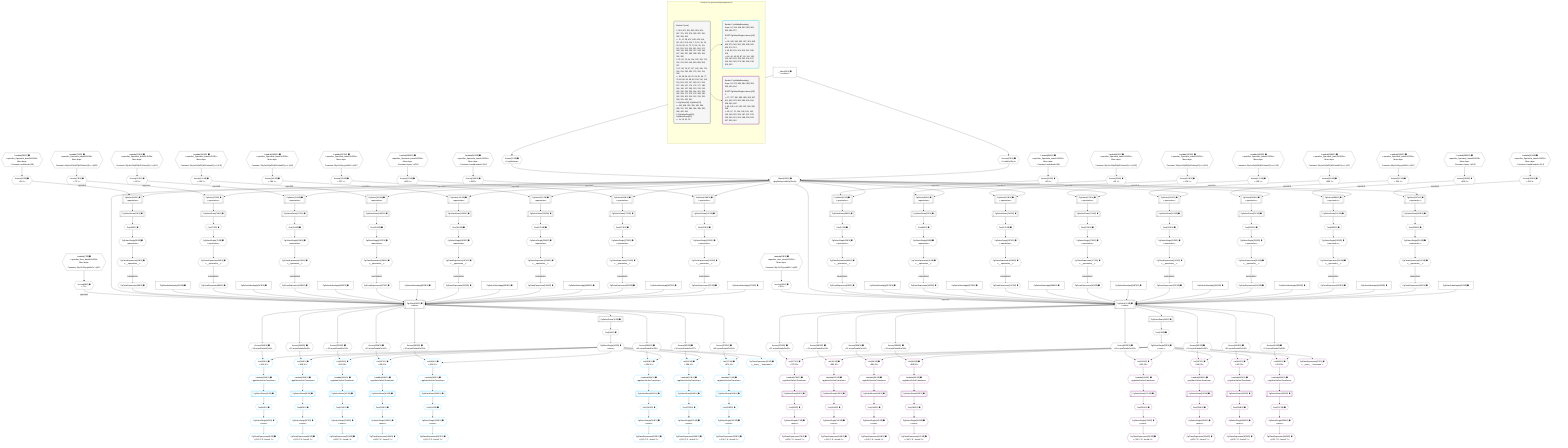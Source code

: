 %%{init: {'themeVariables': { 'fontSize': '12px'}}}%%
graph TD
    classDef path fill:#eee,stroke:#000,color:#000
    classDef plan fill:#fff,stroke-width:1px,color:#000
    classDef itemplan fill:#fff,stroke-width:2px,color:#000
    classDef unbatchedplan fill:#dff,stroke-width:1px,color:#000
    classDef sideeffectplan fill:#fcc,stroke-width:2px,color:#000
    classDef bucket fill:#f6f6f6,color:#000,stroke-width:2px,text-align:left

    subgraph "Buckets for queries/relay/computed-id"
    Bucket0("Bucket 0 (root)<br /><br />1: 343, 347, 351, 355, 359, 363, 367, 371, 375, 379, 383, 387, 391, 395, 399, 403<br />ᐳ: 11, 12, 28, 407, 408, 409, 410, 411, 412, 413, 414, 7, 8, 13, 18, 19, 29, 30, 50, 51, 72, 73, 91, 92, 111, 112, 130, 131, 150, 151, 169, 170, 189, 190, 208, 209, 227, 228, 246, 247, 266, 267, 285, 286, 305, 306, 324, 325<br />2: 32, 53, 75, 94, 114, 133, 153, 172, 192, 211, 230, 249, 269, 288, 308, 327<br />3: 37, 58, 78, 97, 117, 136, 156, 175, 195, 214, 233, 252, 272, 291, 311, 330<br />ᐳ: 36, 38, 39, 48, 57, 59, 60, 69, 77, 79, 80, 89, 96, 98, 99, 108, 116, 118, 119, 128, 135, 137, 138, 147, 155, 157, 158, 167, 174, 176, 177, 186, 194, 196, 197, 206, 213, 215, 216, 225, 232, 234, 235, 244, 251, 253, 254, 263, 271, 273, 274, 283, 290, 292, 293, 302, 310, 312, 313, 322, 329, 331, 332, 341<br />4: PgSelect[10], PgSelect[21]<br />ᐳ: 344, 348, 352, 356, 360, 364, 368, 372, 376, 380, 384, 388, 392, 396, 400, 404<br />5: PgSelectRows[15], PgSelectRows[24]<br />ᐳ: 14, 16, 23, 25"):::bucket
    Bucket1("Bucket 1 (nullableBoundary)<br />Deps: 16, 344, 348, 352, 356, 360, 364, 368, 372<br /><br />ROOT PgSelectSingleᐸusersᐳ[16]<br />1: <br />ᐳ: 26, 345, 349, 353, 357, 361, 365, 369, 373, 346, 350, 354, 358, 362, 366, 370, 374<br />2: 45, 86, 125, 164, 203, 241, 280, 319<br />ᐳ: 44, 46, 49, 85, 87, 90, 124, 126, 129, 163, 165, 168, 202, 204, 207, 240, 242, 245, 279, 281, 284, 318, 320, 323"):::bucket
    Bucket2("Bucket 2 (nullableBoundary)<br />Deps: 25, 376, 380, 384, 388, 392, 396, 400, 404<br /><br />ROOT PgSelectSingleᐸusersᐳ[25]<br />1: <br />ᐳ: 27, 377, 381, 385, 389, 393, 397, 401, 405, 378, 382, 386, 390, 394, 398, 402, 406<br />2: 66, 105, 144, 183, 222, 260, 299, 338<br />ᐳ: 65, 67, 70, 104, 106, 109, 143, 145, 148, 182, 184, 187, 221, 223, 226, 259, 261, 264, 298, 300, 303, 337, 339, 342"):::bucket
    end
    Bucket0 --> Bucket1 & Bucket2

    %% plan dependencies
    PgSelect10[["PgSelect[10∈0] ➊<br />ᐸusersᐳ"]]:::plan
    Object13{{"Object[13∈0] ➊<br />ᐸ{pgSettings,withPgClient}ᐳ"}}:::plan
    Access8{{"Access[8∈0] ➊<br />ᐸ7.1ᐳ"}}:::plan
    PgFromExpression48{{"PgFromExpression[48∈0] ➊"}}:::plan
    PgSelectInlineApply343["PgSelectInlineApply[343∈0] ➊"]:::plan
    PgFromExpression89{{"PgFromExpression[89∈0] ➊"}}:::plan
    PgSelectInlineApply347["PgSelectInlineApply[347∈0] ➊"]:::plan
    PgFromExpression128{{"PgFromExpression[128∈0] ➊"}}:::plan
    PgSelectInlineApply351["PgSelectInlineApply[351∈0] ➊"]:::plan
    PgFromExpression167{{"PgFromExpression[167∈0] ➊"}}:::plan
    PgSelectInlineApply355["PgSelectInlineApply[355∈0] ➊"]:::plan
    PgFromExpression206{{"PgFromExpression[206∈0] ➊"}}:::plan
    PgSelectInlineApply359["PgSelectInlineApply[359∈0] ➊"]:::plan
    PgFromExpression244{{"PgFromExpression[244∈0] ➊"}}:::plan
    PgSelectInlineApply363["PgSelectInlineApply[363∈0] ➊"]:::plan
    PgFromExpression283{{"PgFromExpression[283∈0] ➊"}}:::plan
    PgSelectInlineApply367["PgSelectInlineApply[367∈0] ➊"]:::plan
    PgFromExpression322{{"PgFromExpression[322∈0] ➊"}}:::plan
    PgSelectInlineApply371["PgSelectInlineApply[371∈0] ➊"]:::plan
    Access8 -->|rejectNull| PgSelect10
    Object13 & PgFromExpression48 & PgSelectInlineApply343 & PgFromExpression89 & PgSelectInlineApply347 & PgFromExpression128 & PgSelectInlineApply351 & PgFromExpression167 & PgSelectInlineApply355 & PgFromExpression206 & PgSelectInlineApply359 & PgFromExpression244 & PgSelectInlineApply363 & PgFromExpression283 & PgSelectInlineApply367 & PgFromExpression322 & PgSelectInlineApply371 --> PgSelect10
    PgSelect21[["PgSelect[21∈0] ➊<br />ᐸusersᐳ"]]:::plan
    Access19{{"Access[19∈0] ➊<br />ᐸ18.1ᐳ"}}:::plan
    PgFromExpression69{{"PgFromExpression[69∈0] ➊"}}:::plan
    PgSelectInlineApply375["PgSelectInlineApply[375∈0] ➊"]:::plan
    PgFromExpression108{{"PgFromExpression[108∈0] ➊"}}:::plan
    PgSelectInlineApply379["PgSelectInlineApply[379∈0] ➊"]:::plan
    PgFromExpression147{{"PgFromExpression[147∈0] ➊"}}:::plan
    PgSelectInlineApply383["PgSelectInlineApply[383∈0] ➊"]:::plan
    PgFromExpression186{{"PgFromExpression[186∈0] ➊"}}:::plan
    PgSelectInlineApply387["PgSelectInlineApply[387∈0] ➊"]:::plan
    PgFromExpression225{{"PgFromExpression[225∈0] ➊"}}:::plan
    PgSelectInlineApply391["PgSelectInlineApply[391∈0] ➊"]:::plan
    PgFromExpression263{{"PgFromExpression[263∈0] ➊"}}:::plan
    PgSelectInlineApply395["PgSelectInlineApply[395∈0] ➊"]:::plan
    PgFromExpression302{{"PgFromExpression[302∈0] ➊"}}:::plan
    PgSelectInlineApply399["PgSelectInlineApply[399∈0] ➊"]:::plan
    PgFromExpression341{{"PgFromExpression[341∈0] ➊"}}:::plan
    PgSelectInlineApply403["PgSelectInlineApply[403∈0] ➊"]:::plan
    Access19 -->|rejectNull| PgSelect21
    Object13 & PgFromExpression69 & PgSelectInlineApply375 & PgFromExpression108 & PgSelectInlineApply379 & PgFromExpression147 & PgSelectInlineApply383 & PgFromExpression186 & PgSelectInlineApply387 & PgFromExpression225 & PgSelectInlineApply391 & PgFromExpression263 & PgSelectInlineApply395 & PgFromExpression302 & PgSelectInlineApply399 & PgFromExpression341 & PgSelectInlineApply403 --> PgSelect21
    Access11{{"Access[11∈0] ➊<br />ᐸ2.pgSettingsᐳ"}}:::plan
    Access12{{"Access[12∈0] ➊<br />ᐸ2.withPgClientᐳ"}}:::plan
    Access11 & Access12 --> Object13
    PgSelect32[["PgSelect[32∈0] ➊<br />ᐸspectaclesᐳ"]]:::plan
    Access30{{"Access[30∈0] ➊<br />ᐸ29.1ᐳ"}}:::plan
    Access30 -->|rejectNull| PgSelect32
    Object13 --> PgSelect32
    PgSelect53[["PgSelect[53∈0] ➊<br />ᐸspectaclesᐳ"]]:::plan
    Access51{{"Access[51∈0] ➊<br />ᐸ50.1ᐳ"}}:::plan
    Access51 -->|rejectNull| PgSelect53
    Object13 --> PgSelect53
    PgSelect75[["PgSelect[75∈0] ➊<br />ᐸspectaclesᐳ"]]:::plan
    Access73{{"Access[73∈0] ➊<br />ᐸ72.1ᐳ"}}:::plan
    Access73 -->|rejectNull| PgSelect75
    Object13 --> PgSelect75
    PgSelect94[["PgSelect[94∈0] ➊<br />ᐸspectaclesᐳ"]]:::plan
    Access92{{"Access[92∈0] ➊<br />ᐸ91.1ᐳ"}}:::plan
    Access92 -->|rejectNull| PgSelect94
    Object13 --> PgSelect94
    PgSelect114[["PgSelect[114∈0] ➊<br />ᐸspectaclesᐳ"]]:::plan
    Access112{{"Access[112∈0] ➊<br />ᐸ111.1ᐳ"}}:::plan
    Access112 -->|rejectNull| PgSelect114
    Object13 --> PgSelect114
    PgSelect133[["PgSelect[133∈0] ➊<br />ᐸspectaclesᐳ"]]:::plan
    Access131{{"Access[131∈0] ➊<br />ᐸ130.1ᐳ"}}:::plan
    Access131 -->|rejectNull| PgSelect133
    Object13 --> PgSelect133
    PgSelect153[["PgSelect[153∈0] ➊<br />ᐸspectaclesᐳ"]]:::plan
    Access151{{"Access[151∈0] ➊<br />ᐸ150.1ᐳ"}}:::plan
    Access151 -->|rejectNull| PgSelect153
    Object13 --> PgSelect153
    PgSelect172[["PgSelect[172∈0] ➊<br />ᐸspectaclesᐳ"]]:::plan
    Access170{{"Access[170∈0] ➊<br />ᐸ169.1ᐳ"}}:::plan
    Access170 -->|rejectNull| PgSelect172
    Object13 --> PgSelect172
    PgSelect192[["PgSelect[192∈0] ➊<br />ᐸspectaclesᐳ"]]:::plan
    Access190{{"Access[190∈0] ➊<br />ᐸ189.1ᐳ"}}:::plan
    Access190 -->|rejectNull| PgSelect192
    Object13 --> PgSelect192
    PgSelect211[["PgSelect[211∈0] ➊<br />ᐸspectaclesᐳ"]]:::plan
    Access209{{"Access[209∈0] ➊<br />ᐸ208.1ᐳ"}}:::plan
    Access209 -->|rejectNull| PgSelect211
    Object13 --> PgSelect211
    PgSelect230[["PgSelect[230∈0] ➊<br />ᐸspectaclesᐳ"]]:::plan
    Access228{{"Access[228∈0] ➊<br />ᐸ227.1ᐳ"}}:::plan
    Access228 -->|rejectNull| PgSelect230
    Object13 --> PgSelect230
    PgSelect249[["PgSelect[249∈0] ➊<br />ᐸspectaclesᐳ"]]:::plan
    Access247{{"Access[247∈0] ➊<br />ᐸ246.1ᐳ"}}:::plan
    Access247 -->|rejectNull| PgSelect249
    Object13 --> PgSelect249
    PgSelect269[["PgSelect[269∈0] ➊<br />ᐸspectaclesᐳ"]]:::plan
    Access267{{"Access[267∈0] ➊<br />ᐸ266.1ᐳ"}}:::plan
    Access267 -->|rejectNull| PgSelect269
    Object13 --> PgSelect269
    PgSelect288[["PgSelect[288∈0] ➊<br />ᐸspectaclesᐳ"]]:::plan
    Access286{{"Access[286∈0] ➊<br />ᐸ285.1ᐳ"}}:::plan
    Access286 -->|rejectNull| PgSelect288
    Object13 --> PgSelect288
    PgSelect308[["PgSelect[308∈0] ➊<br />ᐸspectaclesᐳ"]]:::plan
    Access306{{"Access[306∈0] ➊<br />ᐸ305.1ᐳ"}}:::plan
    Access306 -->|rejectNull| PgSelect308
    Object13 --> PgSelect308
    PgSelect327[["PgSelect[327∈0] ➊<br />ᐸspectaclesᐳ"]]:::plan
    Access325{{"Access[325∈0] ➊<br />ᐸ324.1ᐳ"}}:::plan
    Access325 -->|rejectNull| PgSelect327
    Object13 --> PgSelect327
    Lambda7{{"Lambda[7∈0] ➊<br />ᐸspecifier_User_base64JSONᐳ<br />More deps:<br />- Constantᐸ'WyJ1c2VycyIsMV0='ᐳ[407]"}}:::plan
    Lambda7 --> Access8
    __Value2["__Value[2∈0] ➊<br />ᐸcontextᐳ"]:::plan
    __Value2 --> Access11
    __Value2 --> Access12
    First14{{"First[14∈0] ➊"}}:::plan
    PgSelectRows15[["PgSelectRows[15∈0] ➊"]]:::plan
    PgSelectRows15 --> First14
    PgSelect10 --> PgSelectRows15
    PgSelectSingle16{{"PgSelectSingle[16∈0] ➊<br />ᐸusersᐳ"}}:::plan
    First14 --> PgSelectSingle16
    Lambda18{{"Lambda[18∈0] ➊<br />ᐸspecifier_User_base64JSONᐳ<br />More deps:<br />- Constantᐸ'WyJ1c2VycyIsMl0='ᐳ[408]"}}:::plan
    Lambda18 --> Access19
    First23{{"First[23∈0] ➊"}}:::plan
    PgSelectRows24[["PgSelectRows[24∈0] ➊"]]:::plan
    PgSelectRows24 --> First23
    PgSelect21 --> PgSelectRows24
    PgSelectSingle25{{"PgSelectSingle[25∈0] ➊<br />ᐸusersᐳ"}}:::plan
    First23 --> PgSelectSingle25
    Lambda29{{"Lambda[29∈0] ➊<br />ᐸspecifier_Spectacle_base64JSONᐳ<br />More deps:<br />- Constantᐸundefinedᐳ[28]"}}:::plan
    Lambda29 --> Access30
    First36{{"First[36∈0] ➊"}}:::plan
    PgSelectRows37[["PgSelectRows[37∈0] ➊"]]:::plan
    PgSelectRows37 --> First36
    PgSelect32 --> PgSelectRows37
    PgSelectSingle38{{"PgSelectSingle[38∈0] ➊<br />ᐸspectaclesᐳ"}}:::plan
    First36 --> PgSelectSingle38
    PgClassExpression39{{"PgClassExpression[39∈0] ➊<br />ᐸ__spectacles__ᐳ"}}:::plan
    PgSelectSingle38 --> PgClassExpression39
    PgClassExpression39 -->|trapInhibited| PgFromExpression48
    Lambda50{{"Lambda[50∈0] ➊<br />ᐸspecifier_Spectacle_base64JSONᐳ<br />More deps:<br />- Constantᐸundefinedᐳ[28]"}}:::plan
    Lambda50 --> Access51
    First57{{"First[57∈0] ➊"}}:::plan
    PgSelectRows58[["PgSelectRows[58∈0] ➊"]]:::plan
    PgSelectRows58 --> First57
    PgSelect53 --> PgSelectRows58
    PgSelectSingle59{{"PgSelectSingle[59∈0] ➊<br />ᐸspectaclesᐳ"}}:::plan
    First57 --> PgSelectSingle59
    PgClassExpression60{{"PgClassExpression[60∈0] ➊<br />ᐸ__spectacles__ᐳ"}}:::plan
    PgSelectSingle59 --> PgClassExpression60
    PgClassExpression60 -->|trapInhibited| PgFromExpression69
    Lambda72{{"Lambda[72∈0] ➊<br />ᐸspecifier_Spectacle_base64JSONᐳ<br />More deps:<br />- Constantᐸ'WyJzcGVjdGFjbGVzIiwxXQ=='ᐳ[409]"}}:::plan
    Lambda72 --> Access73
    First77{{"First[77∈0] ➊"}}:::plan
    PgSelectRows78[["PgSelectRows[78∈0] ➊"]]:::plan
    PgSelectRows78 --> First77
    PgSelect75 --> PgSelectRows78
    PgSelectSingle79{{"PgSelectSingle[79∈0] ➊<br />ᐸspectaclesᐳ"}}:::plan
    First77 --> PgSelectSingle79
    PgClassExpression80{{"PgClassExpression[80∈0] ➊<br />ᐸ__spectacles__ᐳ"}}:::plan
    PgSelectSingle79 --> PgClassExpression80
    PgClassExpression80 -->|trapInhibited| PgFromExpression89
    Lambda91{{"Lambda[91∈0] ➊<br />ᐸspecifier_Spectacle_base64JSONᐳ<br />More deps:<br />- Constantᐸ'WyJzcGVjdGFjbGVzIiwxXQ=='ᐳ[409]"}}:::plan
    Lambda91 --> Access92
    First96{{"First[96∈0] ➊"}}:::plan
    PgSelectRows97[["PgSelectRows[97∈0] ➊"]]:::plan
    PgSelectRows97 --> First96
    PgSelect94 --> PgSelectRows97
    PgSelectSingle98{{"PgSelectSingle[98∈0] ➊<br />ᐸspectaclesᐳ"}}:::plan
    First96 --> PgSelectSingle98
    PgClassExpression99{{"PgClassExpression[99∈0] ➊<br />ᐸ__spectacles__ᐳ"}}:::plan
    PgSelectSingle98 --> PgClassExpression99
    PgClassExpression99 -->|trapInhibited| PgFromExpression108
    Lambda111{{"Lambda[111∈0] ➊<br />ᐸspecifier_Spectacle_base64JSONᐳ<br />More deps:<br />- Constantᐸ'WyJzcGVjdGFjbGVzIiwyXQ=='ᐳ[410]"}}:::plan
    Lambda111 --> Access112
    First116{{"First[116∈0] ➊"}}:::plan
    PgSelectRows117[["PgSelectRows[117∈0] ➊"]]:::plan
    PgSelectRows117 --> First116
    PgSelect114 --> PgSelectRows117
    PgSelectSingle118{{"PgSelectSingle[118∈0] ➊<br />ᐸspectaclesᐳ"}}:::plan
    First116 --> PgSelectSingle118
    PgClassExpression119{{"PgClassExpression[119∈0] ➊<br />ᐸ__spectacles__ᐳ"}}:::plan
    PgSelectSingle118 --> PgClassExpression119
    PgClassExpression119 -->|trapInhibited| PgFromExpression128
    Lambda130{{"Lambda[130∈0] ➊<br />ᐸspecifier_Spectacle_base64JSONᐳ<br />More deps:<br />- Constantᐸ'WyJzcGVjdGFjbGVzIiwyXQ=='ᐳ[410]"}}:::plan
    Lambda130 --> Access131
    First135{{"First[135∈0] ➊"}}:::plan
    PgSelectRows136[["PgSelectRows[136∈0] ➊"]]:::plan
    PgSelectRows136 --> First135
    PgSelect133 --> PgSelectRows136
    PgSelectSingle137{{"PgSelectSingle[137∈0] ➊<br />ᐸspectaclesᐳ"}}:::plan
    First135 --> PgSelectSingle137
    PgClassExpression138{{"PgClassExpression[138∈0] ➊<br />ᐸ__spectacles__ᐳ"}}:::plan
    PgSelectSingle137 --> PgClassExpression138
    PgClassExpression138 -->|trapInhibited| PgFromExpression147
    Lambda150{{"Lambda[150∈0] ➊<br />ᐸspecifier_Spectacle_base64JSONᐳ<br />More deps:<br />- Constantᐸ'WyJzcGVjdGFjbGVzIiwzXQ=='ᐳ[411]"}}:::plan
    Lambda150 --> Access151
    First155{{"First[155∈0] ➊"}}:::plan
    PgSelectRows156[["PgSelectRows[156∈0] ➊"]]:::plan
    PgSelectRows156 --> First155
    PgSelect153 --> PgSelectRows156
    PgSelectSingle157{{"PgSelectSingle[157∈0] ➊<br />ᐸspectaclesᐳ"}}:::plan
    First155 --> PgSelectSingle157
    PgClassExpression158{{"PgClassExpression[158∈0] ➊<br />ᐸ__spectacles__ᐳ"}}:::plan
    PgSelectSingle157 --> PgClassExpression158
    PgClassExpression158 -->|trapInhibited| PgFromExpression167
    Lambda169{{"Lambda[169∈0] ➊<br />ᐸspecifier_Spectacle_base64JSONᐳ<br />More deps:<br />- Constantᐸ'WyJzcGVjdGFjbGVzIiwzXQ=='ᐳ[411]"}}:::plan
    Lambda169 --> Access170
    First174{{"First[174∈0] ➊"}}:::plan
    PgSelectRows175[["PgSelectRows[175∈0] ➊"]]:::plan
    PgSelectRows175 --> First174
    PgSelect172 --> PgSelectRows175
    PgSelectSingle176{{"PgSelectSingle[176∈0] ➊<br />ᐸspectaclesᐳ"}}:::plan
    First174 --> PgSelectSingle176
    PgClassExpression177{{"PgClassExpression[177∈0] ➊<br />ᐸ__spectacles__ᐳ"}}:::plan
    PgSelectSingle176 --> PgClassExpression177
    PgClassExpression177 -->|trapInhibited| PgFromExpression186
    Lambda189{{"Lambda[189∈0] ➊<br />ᐸspecifier_Spectacle_base64JSONᐳ<br />More deps:<br />- Constantᐸ'WyJzcGVjdGFjbGVzIiw0XQ=='ᐳ[412]"}}:::plan
    Lambda189 --> Access190
    First194{{"First[194∈0] ➊"}}:::plan
    PgSelectRows195[["PgSelectRows[195∈0] ➊"]]:::plan
    PgSelectRows195 --> First194
    PgSelect192 --> PgSelectRows195
    PgSelectSingle196{{"PgSelectSingle[196∈0] ➊<br />ᐸspectaclesᐳ"}}:::plan
    First194 --> PgSelectSingle196
    PgClassExpression197{{"PgClassExpression[197∈0] ➊<br />ᐸ__spectacles__ᐳ"}}:::plan
    PgSelectSingle196 --> PgClassExpression197
    PgClassExpression197 -->|trapInhibited| PgFromExpression206
    Lambda208{{"Lambda[208∈0] ➊<br />ᐸspecifier_Spectacle_base64JSONᐳ<br />More deps:<br />- Constantᐸ'WyJzcGVjdGFjbGVzIiw0XQ=='ᐳ[412]"}}:::plan
    Lambda208 --> Access209
    First213{{"First[213∈0] ➊"}}:::plan
    PgSelectRows214[["PgSelectRows[214∈0] ➊"]]:::plan
    PgSelectRows214 --> First213
    PgSelect211 --> PgSelectRows214
    PgSelectSingle215{{"PgSelectSingle[215∈0] ➊<br />ᐸspectaclesᐳ"}}:::plan
    First213 --> PgSelectSingle215
    PgClassExpression216{{"PgClassExpression[216∈0] ➊<br />ᐸ__spectacles__ᐳ"}}:::plan
    PgSelectSingle215 --> PgClassExpression216
    PgClassExpression216 -->|trapInhibited| PgFromExpression225
    Lambda227{{"Lambda[227∈0] ➊<br />ᐸspecifier_Spectacle_base64JSONᐳ<br />More deps:<br />- Constantᐸ'WyJ1c2VycyIsMV0='ᐳ[407]"}}:::plan
    Lambda227 --> Access228
    First232{{"First[232∈0] ➊"}}:::plan
    PgSelectRows233[["PgSelectRows[233∈0] ➊"]]:::plan
    PgSelectRows233 --> First232
    PgSelect230 --> PgSelectRows233
    PgSelectSingle234{{"PgSelectSingle[234∈0] ➊<br />ᐸspectaclesᐳ"}}:::plan
    First232 --> PgSelectSingle234
    PgClassExpression235{{"PgClassExpression[235∈0] ➊<br />ᐸ__spectacles__ᐳ"}}:::plan
    PgSelectSingle234 --> PgClassExpression235
    PgClassExpression235 -->|trapInhibited| PgFromExpression244
    Lambda246{{"Lambda[246∈0] ➊<br />ᐸspecifier_Spectacle_base64JSONᐳ<br />More deps:<br />- Constantᐸ'WyJ1c2VycyIsMV0='ᐳ[407]"}}:::plan
    Lambda246 --> Access247
    First251{{"First[251∈0] ➊"}}:::plan
    PgSelectRows252[["PgSelectRows[252∈0] ➊"]]:::plan
    PgSelectRows252 --> First251
    PgSelect249 --> PgSelectRows252
    PgSelectSingle253{{"PgSelectSingle[253∈0] ➊<br />ᐸspectaclesᐳ"}}:::plan
    First251 --> PgSelectSingle253
    PgClassExpression254{{"PgClassExpression[254∈0] ➊<br />ᐸ__spectacles__ᐳ"}}:::plan
    PgSelectSingle253 --> PgClassExpression254
    PgClassExpression254 -->|trapInhibited| PgFromExpression263
    Lambda266{{"Lambda[266∈0] ➊<br />ᐸspecifier_Spectacle_base64JSONᐳ<br />More deps:<br />- Constantᐸ'query'ᐳ[413]"}}:::plan
    Lambda266 --> Access267
    First271{{"First[271∈0] ➊"}}:::plan
    PgSelectRows272[["PgSelectRows[272∈0] ➊"]]:::plan
    PgSelectRows272 --> First271
    PgSelect269 --> PgSelectRows272
    PgSelectSingle273{{"PgSelectSingle[273∈0] ➊<br />ᐸspectaclesᐳ"}}:::plan
    First271 --> PgSelectSingle273
    PgClassExpression274{{"PgClassExpression[274∈0] ➊<br />ᐸ__spectacles__ᐳ"}}:::plan
    PgSelectSingle273 --> PgClassExpression274
    PgClassExpression274 -->|trapInhibited| PgFromExpression283
    Lambda285{{"Lambda[285∈0] ➊<br />ᐸspecifier_Spectacle_base64JSONᐳ<br />More deps:<br />- Constantᐸ'query'ᐳ[413]"}}:::plan
    Lambda285 --> Access286
    First290{{"First[290∈0] ➊"}}:::plan
    PgSelectRows291[["PgSelectRows[291∈0] ➊"]]:::plan
    PgSelectRows291 --> First290
    PgSelect288 --> PgSelectRows291
    PgSelectSingle292{{"PgSelectSingle[292∈0] ➊<br />ᐸspectaclesᐳ"}}:::plan
    First290 --> PgSelectSingle292
    PgClassExpression293{{"PgClassExpression[293∈0] ➊<br />ᐸ__spectacles__ᐳ"}}:::plan
    PgSelectSingle292 --> PgClassExpression293
    PgClassExpression293 -->|trapInhibited| PgFromExpression302
    Lambda305{{"Lambda[305∈0] ➊<br />ᐸspecifier_Spectacle_base64JSONᐳ<br />More deps:<br />- Constantᐸ'invalidnodeid'ᐳ[414]"}}:::plan
    Lambda305 --> Access306
    First310{{"First[310∈0] ➊"}}:::plan
    PgSelectRows311[["PgSelectRows[311∈0] ➊"]]:::plan
    PgSelectRows311 --> First310
    PgSelect308 --> PgSelectRows311
    PgSelectSingle312{{"PgSelectSingle[312∈0] ➊<br />ᐸspectaclesᐳ"}}:::plan
    First310 --> PgSelectSingle312
    PgClassExpression313{{"PgClassExpression[313∈0] ➊<br />ᐸ__spectacles__ᐳ"}}:::plan
    PgSelectSingle312 --> PgClassExpression313
    PgClassExpression313 -->|trapInhibited| PgFromExpression322
    Lambda324{{"Lambda[324∈0] ➊<br />ᐸspecifier_Spectacle_base64JSONᐳ<br />More deps:<br />- Constantᐸ'invalidnodeid'ᐳ[414]"}}:::plan
    Lambda324 --> Access325
    First329{{"First[329∈0] ➊"}}:::plan
    PgSelectRows330[["PgSelectRows[330∈0] ➊"]]:::plan
    PgSelectRows330 --> First329
    PgSelect327 --> PgSelectRows330
    PgSelectSingle331{{"PgSelectSingle[331∈0] ➊<br />ᐸspectaclesᐳ"}}:::plan
    First329 --> PgSelectSingle331
    PgClassExpression332{{"PgClassExpression[332∈0] ➊<br />ᐸ__spectacles__ᐳ"}}:::plan
    PgSelectSingle331 --> PgClassExpression332
    PgClassExpression332 -->|trapInhibited| PgFromExpression341
    Access344{{"Access[344∈0] ➊<br />ᐸ10.m.joinDetailsFor42ᐳ"}}:::plan
    PgSelect10 --> Access344
    Access348{{"Access[348∈0] ➊<br />ᐸ10.m.joinDetailsFor83ᐳ"}}:::plan
    PgSelect10 --> Access348
    Access352{{"Access[352∈0] ➊<br />ᐸ10.m.joinDetailsFor122ᐳ"}}:::plan
    PgSelect10 --> Access352
    Access356{{"Access[356∈0] ➊<br />ᐸ10.m.joinDetailsFor161ᐳ"}}:::plan
    PgSelect10 --> Access356
    Access360{{"Access[360∈0] ➊<br />ᐸ10.m.joinDetailsFor200ᐳ"}}:::plan
    PgSelect10 --> Access360
    Access364{{"Access[364∈0] ➊<br />ᐸ10.m.joinDetailsFor238ᐳ"}}:::plan
    PgSelect10 --> Access364
    Access368{{"Access[368∈0] ➊<br />ᐸ10.m.joinDetailsFor277ᐳ"}}:::plan
    PgSelect10 --> Access368
    Access372{{"Access[372∈0] ➊<br />ᐸ10.m.joinDetailsFor316ᐳ"}}:::plan
    PgSelect10 --> Access372
    Access376{{"Access[376∈0] ➊<br />ᐸ21.m.joinDetailsFor63ᐳ"}}:::plan
    PgSelect21 --> Access376
    Access380{{"Access[380∈0] ➊<br />ᐸ21.m.joinDetailsFor102ᐳ"}}:::plan
    PgSelect21 --> Access380
    Access384{{"Access[384∈0] ➊<br />ᐸ21.m.joinDetailsFor141ᐳ"}}:::plan
    PgSelect21 --> Access384
    Access388{{"Access[388∈0] ➊<br />ᐸ21.m.joinDetailsFor180ᐳ"}}:::plan
    PgSelect21 --> Access388
    Access392{{"Access[392∈0] ➊<br />ᐸ21.m.joinDetailsFor219ᐳ"}}:::plan
    PgSelect21 --> Access392
    Access396{{"Access[396∈0] ➊<br />ᐸ21.m.joinDetailsFor257ᐳ"}}:::plan
    PgSelect21 --> Access396
    Access400{{"Access[400∈0] ➊<br />ᐸ21.m.joinDetailsFor296ᐳ"}}:::plan
    PgSelect21 --> Access400
    Access404{{"Access[404∈0] ➊<br />ᐸ21.m.joinDetailsFor335ᐳ"}}:::plan
    PgSelect21 --> Access404
    List345{{"List[345∈1] ➊<br />ᐸ344,16ᐳ"}}:::plan
    Access344 & PgSelectSingle16 --> List345
    List349{{"List[349∈1] ➊<br />ᐸ348,16ᐳ"}}:::plan
    Access348 & PgSelectSingle16 --> List349
    List353{{"List[353∈1] ➊<br />ᐸ352,16ᐳ"}}:::plan
    Access352 & PgSelectSingle16 --> List353
    List357{{"List[357∈1] ➊<br />ᐸ356,16ᐳ"}}:::plan
    Access356 & PgSelectSingle16 --> List357
    List361{{"List[361∈1] ➊<br />ᐸ360,16ᐳ"}}:::plan
    Access360 & PgSelectSingle16 --> List361
    List365{{"List[365∈1] ➊<br />ᐸ364,16ᐳ"}}:::plan
    Access364 & PgSelectSingle16 --> List365
    List369{{"List[369∈1] ➊<br />ᐸ368,16ᐳ"}}:::plan
    Access368 & PgSelectSingle16 --> List369
    List373{{"List[373∈1] ➊<br />ᐸ372,16ᐳ"}}:::plan
    Access372 & PgSelectSingle16 --> List373
    PgClassExpression26{{"PgClassExpression[26∈1] ➊<br />ᐸ__users__.”username”ᐳ"}}:::plan
    PgSelectSingle16 --> PgClassExpression26
    First44{{"First[44∈1] ➊"}}:::plan
    PgSelectRows45[["PgSelectRows[45∈1] ➊"]]:::plan
    PgSelectRows45 --> First44
    Lambda346{{"Lambda[346∈1] ➊<br />ᐸpgInlineViaJoinTransformᐳ"}}:::plan
    Lambda346 --> PgSelectRows45
    PgSelectSingle46{{"PgSelectSingle[46∈1] ➊<br />ᐸusersᐳ"}}:::plan
    First44 --> PgSelectSingle46
    PgClassExpression49{{"PgClassExpression[49∈1] ➊<br />ᐸ(1/0) /* E...ferred! */ᐳ"}}:::plan
    PgSelectSingle46 --> PgClassExpression49
    First85{{"First[85∈1] ➊"}}:::plan
    PgSelectRows86[["PgSelectRows[86∈1] ➊"]]:::plan
    PgSelectRows86 --> First85
    Lambda350{{"Lambda[350∈1] ➊<br />ᐸpgInlineViaJoinTransformᐳ"}}:::plan
    Lambda350 --> PgSelectRows86
    PgSelectSingle87{{"PgSelectSingle[87∈1] ➊<br />ᐸusersᐳ"}}:::plan
    First85 --> PgSelectSingle87
    PgClassExpression90{{"PgClassExpression[90∈1] ➊<br />ᐸ(1/0) /* E...ferred! */ᐳ"}}:::plan
    PgSelectSingle87 --> PgClassExpression90
    First124{{"First[124∈1] ➊"}}:::plan
    PgSelectRows125[["PgSelectRows[125∈1] ➊"]]:::plan
    PgSelectRows125 --> First124
    Lambda354{{"Lambda[354∈1] ➊<br />ᐸpgInlineViaJoinTransformᐳ"}}:::plan
    Lambda354 --> PgSelectRows125
    PgSelectSingle126{{"PgSelectSingle[126∈1] ➊<br />ᐸusersᐳ"}}:::plan
    First124 --> PgSelectSingle126
    PgClassExpression129{{"PgClassExpression[129∈1] ➊<br />ᐸ(1/0) /* E...ferred! */ᐳ"}}:::plan
    PgSelectSingle126 --> PgClassExpression129
    First163{{"First[163∈1] ➊"}}:::plan
    PgSelectRows164[["PgSelectRows[164∈1] ➊"]]:::plan
    PgSelectRows164 --> First163
    Lambda358{{"Lambda[358∈1] ➊<br />ᐸpgInlineViaJoinTransformᐳ"}}:::plan
    Lambda358 --> PgSelectRows164
    PgSelectSingle165{{"PgSelectSingle[165∈1] ➊<br />ᐸusersᐳ"}}:::plan
    First163 --> PgSelectSingle165
    PgClassExpression168{{"PgClassExpression[168∈1] ➊<br />ᐸ(1/0) /* E...ferred! */ᐳ"}}:::plan
    PgSelectSingle165 --> PgClassExpression168
    First202{{"First[202∈1] ➊"}}:::plan
    PgSelectRows203[["PgSelectRows[203∈1] ➊"]]:::plan
    PgSelectRows203 --> First202
    Lambda362{{"Lambda[362∈1] ➊<br />ᐸpgInlineViaJoinTransformᐳ"}}:::plan
    Lambda362 --> PgSelectRows203
    PgSelectSingle204{{"PgSelectSingle[204∈1] ➊<br />ᐸusersᐳ"}}:::plan
    First202 --> PgSelectSingle204
    PgClassExpression207{{"PgClassExpression[207∈1] ➊<br />ᐸ(1/0) /* E...ferred! */ᐳ"}}:::plan
    PgSelectSingle204 --> PgClassExpression207
    First240{{"First[240∈1] ➊"}}:::plan
    PgSelectRows241[["PgSelectRows[241∈1] ➊"]]:::plan
    PgSelectRows241 --> First240
    Lambda366{{"Lambda[366∈1] ➊<br />ᐸpgInlineViaJoinTransformᐳ"}}:::plan
    Lambda366 --> PgSelectRows241
    PgSelectSingle242{{"PgSelectSingle[242∈1] ➊<br />ᐸusersᐳ"}}:::plan
    First240 --> PgSelectSingle242
    PgClassExpression245{{"PgClassExpression[245∈1] ➊<br />ᐸ(1/0) /* E...ferred! */ᐳ"}}:::plan
    PgSelectSingle242 --> PgClassExpression245
    First279{{"First[279∈1] ➊"}}:::plan
    PgSelectRows280[["PgSelectRows[280∈1] ➊"]]:::plan
    PgSelectRows280 --> First279
    Lambda370{{"Lambda[370∈1] ➊<br />ᐸpgInlineViaJoinTransformᐳ"}}:::plan
    Lambda370 --> PgSelectRows280
    PgSelectSingle281{{"PgSelectSingle[281∈1] ➊<br />ᐸusersᐳ"}}:::plan
    First279 --> PgSelectSingle281
    PgClassExpression284{{"PgClassExpression[284∈1] ➊<br />ᐸ(1/0) /* E...ferred! */ᐳ"}}:::plan
    PgSelectSingle281 --> PgClassExpression284
    First318{{"First[318∈1] ➊"}}:::plan
    PgSelectRows319[["PgSelectRows[319∈1] ➊"]]:::plan
    PgSelectRows319 --> First318
    Lambda374{{"Lambda[374∈1] ➊<br />ᐸpgInlineViaJoinTransformᐳ"}}:::plan
    Lambda374 --> PgSelectRows319
    PgSelectSingle320{{"PgSelectSingle[320∈1] ➊<br />ᐸusersᐳ"}}:::plan
    First318 --> PgSelectSingle320
    PgClassExpression323{{"PgClassExpression[323∈1] ➊<br />ᐸ(1/0) /* E...ferred! */ᐳ"}}:::plan
    PgSelectSingle320 --> PgClassExpression323
    List345 --> Lambda346
    List349 --> Lambda350
    List353 --> Lambda354
    List357 --> Lambda358
    List361 --> Lambda362
    List365 --> Lambda366
    List369 --> Lambda370
    List373 --> Lambda374
    List377{{"List[377∈2] ➊<br />ᐸ376,25ᐳ"}}:::plan
    Access376 & PgSelectSingle25 --> List377
    List381{{"List[381∈2] ➊<br />ᐸ380,25ᐳ"}}:::plan
    Access380 & PgSelectSingle25 --> List381
    List385{{"List[385∈2] ➊<br />ᐸ384,25ᐳ"}}:::plan
    Access384 & PgSelectSingle25 --> List385
    List389{{"List[389∈2] ➊<br />ᐸ388,25ᐳ"}}:::plan
    Access388 & PgSelectSingle25 --> List389
    List393{{"List[393∈2] ➊<br />ᐸ392,25ᐳ"}}:::plan
    Access392 & PgSelectSingle25 --> List393
    List397{{"List[397∈2] ➊<br />ᐸ396,25ᐳ"}}:::plan
    Access396 & PgSelectSingle25 --> List397
    List401{{"List[401∈2] ➊<br />ᐸ400,25ᐳ"}}:::plan
    Access400 & PgSelectSingle25 --> List401
    List405{{"List[405∈2] ➊<br />ᐸ404,25ᐳ"}}:::plan
    Access404 & PgSelectSingle25 --> List405
    PgClassExpression27{{"PgClassExpression[27∈2] ➊<br />ᐸ__users__.”username”ᐳ"}}:::plan
    PgSelectSingle25 --> PgClassExpression27
    First65{{"First[65∈2] ➊"}}:::plan
    PgSelectRows66[["PgSelectRows[66∈2] ➊"]]:::plan
    PgSelectRows66 --> First65
    Lambda378{{"Lambda[378∈2] ➊<br />ᐸpgInlineViaJoinTransformᐳ"}}:::plan
    Lambda378 --> PgSelectRows66
    PgSelectSingle67{{"PgSelectSingle[67∈2] ➊<br />ᐸusersᐳ"}}:::plan
    First65 --> PgSelectSingle67
    PgClassExpression70{{"PgClassExpression[70∈2] ➊<br />ᐸ(1/0) /* E...ferred! */ᐳ"}}:::plan
    PgSelectSingle67 --> PgClassExpression70
    First104{{"First[104∈2] ➊"}}:::plan
    PgSelectRows105[["PgSelectRows[105∈2] ➊"]]:::plan
    PgSelectRows105 --> First104
    Lambda382{{"Lambda[382∈2] ➊<br />ᐸpgInlineViaJoinTransformᐳ"}}:::plan
    Lambda382 --> PgSelectRows105
    PgSelectSingle106{{"PgSelectSingle[106∈2] ➊<br />ᐸusersᐳ"}}:::plan
    First104 --> PgSelectSingle106
    PgClassExpression109{{"PgClassExpression[109∈2] ➊<br />ᐸ(1/0) /* E...ferred! */ᐳ"}}:::plan
    PgSelectSingle106 --> PgClassExpression109
    First143{{"First[143∈2] ➊"}}:::plan
    PgSelectRows144[["PgSelectRows[144∈2] ➊"]]:::plan
    PgSelectRows144 --> First143
    Lambda386{{"Lambda[386∈2] ➊<br />ᐸpgInlineViaJoinTransformᐳ"}}:::plan
    Lambda386 --> PgSelectRows144
    PgSelectSingle145{{"PgSelectSingle[145∈2] ➊<br />ᐸusersᐳ"}}:::plan
    First143 --> PgSelectSingle145
    PgClassExpression148{{"PgClassExpression[148∈2] ➊<br />ᐸ(1/0) /* E...ferred! */ᐳ"}}:::plan
    PgSelectSingle145 --> PgClassExpression148
    First182{{"First[182∈2] ➊"}}:::plan
    PgSelectRows183[["PgSelectRows[183∈2] ➊"]]:::plan
    PgSelectRows183 --> First182
    Lambda390{{"Lambda[390∈2] ➊<br />ᐸpgInlineViaJoinTransformᐳ"}}:::plan
    Lambda390 --> PgSelectRows183
    PgSelectSingle184{{"PgSelectSingle[184∈2] ➊<br />ᐸusersᐳ"}}:::plan
    First182 --> PgSelectSingle184
    PgClassExpression187{{"PgClassExpression[187∈2] ➊<br />ᐸ(1/0) /* E...ferred! */ᐳ"}}:::plan
    PgSelectSingle184 --> PgClassExpression187
    First221{{"First[221∈2] ➊"}}:::plan
    PgSelectRows222[["PgSelectRows[222∈2] ➊"]]:::plan
    PgSelectRows222 --> First221
    Lambda394{{"Lambda[394∈2] ➊<br />ᐸpgInlineViaJoinTransformᐳ"}}:::plan
    Lambda394 --> PgSelectRows222
    PgSelectSingle223{{"PgSelectSingle[223∈2] ➊<br />ᐸusersᐳ"}}:::plan
    First221 --> PgSelectSingle223
    PgClassExpression226{{"PgClassExpression[226∈2] ➊<br />ᐸ(1/0) /* E...ferred! */ᐳ"}}:::plan
    PgSelectSingle223 --> PgClassExpression226
    First259{{"First[259∈2] ➊"}}:::plan
    PgSelectRows260[["PgSelectRows[260∈2] ➊"]]:::plan
    PgSelectRows260 --> First259
    Lambda398{{"Lambda[398∈2] ➊<br />ᐸpgInlineViaJoinTransformᐳ"}}:::plan
    Lambda398 --> PgSelectRows260
    PgSelectSingle261{{"PgSelectSingle[261∈2] ➊<br />ᐸusersᐳ"}}:::plan
    First259 --> PgSelectSingle261
    PgClassExpression264{{"PgClassExpression[264∈2] ➊<br />ᐸ(1/0) /* E...ferred! */ᐳ"}}:::plan
    PgSelectSingle261 --> PgClassExpression264
    First298{{"First[298∈2] ➊"}}:::plan
    PgSelectRows299[["PgSelectRows[299∈2] ➊"]]:::plan
    PgSelectRows299 --> First298
    Lambda402{{"Lambda[402∈2] ➊<br />ᐸpgInlineViaJoinTransformᐳ"}}:::plan
    Lambda402 --> PgSelectRows299
    PgSelectSingle300{{"PgSelectSingle[300∈2] ➊<br />ᐸusersᐳ"}}:::plan
    First298 --> PgSelectSingle300
    PgClassExpression303{{"PgClassExpression[303∈2] ➊<br />ᐸ(1/0) /* E...ferred! */ᐳ"}}:::plan
    PgSelectSingle300 --> PgClassExpression303
    First337{{"First[337∈2] ➊"}}:::plan
    PgSelectRows338[["PgSelectRows[338∈2] ➊"]]:::plan
    PgSelectRows338 --> First337
    Lambda406{{"Lambda[406∈2] ➊<br />ᐸpgInlineViaJoinTransformᐳ"}}:::plan
    Lambda406 --> PgSelectRows338
    PgSelectSingle339{{"PgSelectSingle[339∈2] ➊<br />ᐸusersᐳ"}}:::plan
    First337 --> PgSelectSingle339
    PgClassExpression342{{"PgClassExpression[342∈2] ➊<br />ᐸ(1/0) /* E...ferred! */ᐳ"}}:::plan
    PgSelectSingle339 --> PgClassExpression342
    List377 --> Lambda378
    List381 --> Lambda382
    List385 --> Lambda386
    List389 --> Lambda390
    List393 --> Lambda394
    List397 --> Lambda398
    List401 --> Lambda402
    List405 --> Lambda406

    %% define steps
    classDef bucket0 stroke:#696969
    class Bucket0,__Value2,Lambda7,Access8,PgSelect10,Access11,Access12,Object13,First14,PgSelectRows15,PgSelectSingle16,Lambda18,Access19,PgSelect21,First23,PgSelectRows24,PgSelectSingle25,Lambda29,Access30,PgSelect32,First36,PgSelectRows37,PgSelectSingle38,PgClassExpression39,PgFromExpression48,Lambda50,Access51,PgSelect53,First57,PgSelectRows58,PgSelectSingle59,PgClassExpression60,PgFromExpression69,Lambda72,Access73,PgSelect75,First77,PgSelectRows78,PgSelectSingle79,PgClassExpression80,PgFromExpression89,Lambda91,Access92,PgSelect94,First96,PgSelectRows97,PgSelectSingle98,PgClassExpression99,PgFromExpression108,Lambda111,Access112,PgSelect114,First116,PgSelectRows117,PgSelectSingle118,PgClassExpression119,PgFromExpression128,Lambda130,Access131,PgSelect133,First135,PgSelectRows136,PgSelectSingle137,PgClassExpression138,PgFromExpression147,Lambda150,Access151,PgSelect153,First155,PgSelectRows156,PgSelectSingle157,PgClassExpression158,PgFromExpression167,Lambda169,Access170,PgSelect172,First174,PgSelectRows175,PgSelectSingle176,PgClassExpression177,PgFromExpression186,Lambda189,Access190,PgSelect192,First194,PgSelectRows195,PgSelectSingle196,PgClassExpression197,PgFromExpression206,Lambda208,Access209,PgSelect211,First213,PgSelectRows214,PgSelectSingle215,PgClassExpression216,PgFromExpression225,Lambda227,Access228,PgSelect230,First232,PgSelectRows233,PgSelectSingle234,PgClassExpression235,PgFromExpression244,Lambda246,Access247,PgSelect249,First251,PgSelectRows252,PgSelectSingle253,PgClassExpression254,PgFromExpression263,Lambda266,Access267,PgSelect269,First271,PgSelectRows272,PgSelectSingle273,PgClassExpression274,PgFromExpression283,Lambda285,Access286,PgSelect288,First290,PgSelectRows291,PgSelectSingle292,PgClassExpression293,PgFromExpression302,Lambda305,Access306,PgSelect308,First310,PgSelectRows311,PgSelectSingle312,PgClassExpression313,PgFromExpression322,Lambda324,Access325,PgSelect327,First329,PgSelectRows330,PgSelectSingle331,PgClassExpression332,PgFromExpression341,PgSelectInlineApply343,Access344,PgSelectInlineApply347,Access348,PgSelectInlineApply351,Access352,PgSelectInlineApply355,Access356,PgSelectInlineApply359,Access360,PgSelectInlineApply363,Access364,PgSelectInlineApply367,Access368,PgSelectInlineApply371,Access372,PgSelectInlineApply375,Access376,PgSelectInlineApply379,Access380,PgSelectInlineApply383,Access384,PgSelectInlineApply387,Access388,PgSelectInlineApply391,Access392,PgSelectInlineApply395,Access396,PgSelectInlineApply399,Access400,PgSelectInlineApply403,Access404 bucket0
    classDef bucket1 stroke:#00bfff
    class Bucket1,PgClassExpression26,First44,PgSelectRows45,PgSelectSingle46,PgClassExpression49,First85,PgSelectRows86,PgSelectSingle87,PgClassExpression90,First124,PgSelectRows125,PgSelectSingle126,PgClassExpression129,First163,PgSelectRows164,PgSelectSingle165,PgClassExpression168,First202,PgSelectRows203,PgSelectSingle204,PgClassExpression207,First240,PgSelectRows241,PgSelectSingle242,PgClassExpression245,First279,PgSelectRows280,PgSelectSingle281,PgClassExpression284,First318,PgSelectRows319,PgSelectSingle320,PgClassExpression323,List345,Lambda346,List349,Lambda350,List353,Lambda354,List357,Lambda358,List361,Lambda362,List365,Lambda366,List369,Lambda370,List373,Lambda374 bucket1
    classDef bucket2 stroke:#7f007f
    class Bucket2,PgClassExpression27,First65,PgSelectRows66,PgSelectSingle67,PgClassExpression70,First104,PgSelectRows105,PgSelectSingle106,PgClassExpression109,First143,PgSelectRows144,PgSelectSingle145,PgClassExpression148,First182,PgSelectRows183,PgSelectSingle184,PgClassExpression187,First221,PgSelectRows222,PgSelectSingle223,PgClassExpression226,First259,PgSelectRows260,PgSelectSingle261,PgClassExpression264,First298,PgSelectRows299,PgSelectSingle300,PgClassExpression303,First337,PgSelectRows338,PgSelectSingle339,PgClassExpression342,List377,Lambda378,List381,Lambda382,List385,Lambda386,List389,Lambda390,List393,Lambda394,List397,Lambda398,List401,Lambda402,List405,Lambda406 bucket2